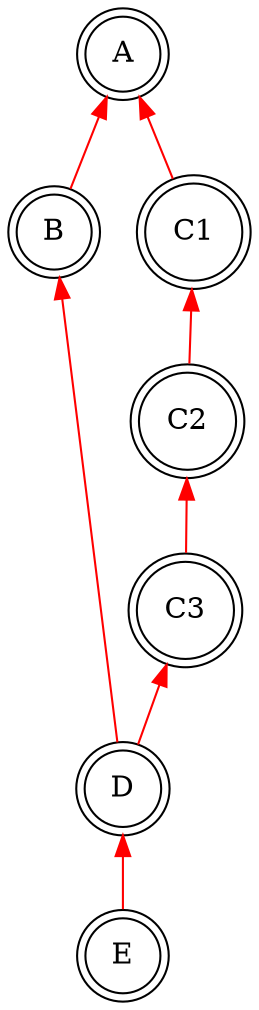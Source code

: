 # full state DAG

digraph {
    node [ shape=circle ]
    edge [ dir=none ]
#   splines=curved
    rankdir=BT;

    subgraph {
        rank = same; B; C1;
    }

    A [ label=A shape=doublecircle ]
    B [ label=B shape=doublecircle ]
    C1 [ label=C1 shape=doublecircle ]
    C2 [ label=C2 shape=doublecircle ]
    C3 [ label=C3 shape=doublecircle ]
    D [ label=D shape=doublecircle ]
    E [ label=E shape=doublecircle ]

    # prev_state_events DAG
    B -> A [ color=red, dir=forward ];

    D -> B [ color=red, dir=forward ];
    D -> C3 [ color=red, dir=forward ];
    C3 -> C2 [ color=red, dir=forward ];
    C2 -> C1 [ color=red, dir=forward ];
    C1 -> A [ color=red, dir=forward ];

    E -> D [ color=red, dir=forward ];

    # prev_state_sequence_events DAG
    #C3 -> A [ color=blue, dir=forward ];
}